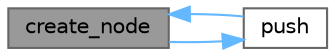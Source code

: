 digraph "create_node"
{
 // LATEX_PDF_SIZE
  bgcolor="transparent";
  edge [fontname=Helvetica,fontsize=10,labelfontname=Helvetica,labelfontsize=10];
  node [fontname=Helvetica,fontsize=10,shape=box,height=0.2,width=0.4];
  rankdir="LR";
  Node1 [id="Node000001",label="create_node",height=0.2,width=0.4,color="gray40", fillcolor="grey60", style="filled", fontcolor="black",tooltip=" "];
  Node1 -> Node2 [id="edge3_Node000001_Node000002",color="steelblue1",style="solid",tooltip=" "];
  Node2 [id="Node000002",label="push",height=0.2,width=0.4,color="grey40", fillcolor="white", style="filled",URL="$mathemetica_8c.html#a2499edf22ad5e432f6631b9a02470c18",tooltip="Добавить элемент в конец вектора."];
  Node2 -> Node1 [id="edge4_Node000002_Node000001",color="steelblue1",style="solid",tooltip=" "];
}
